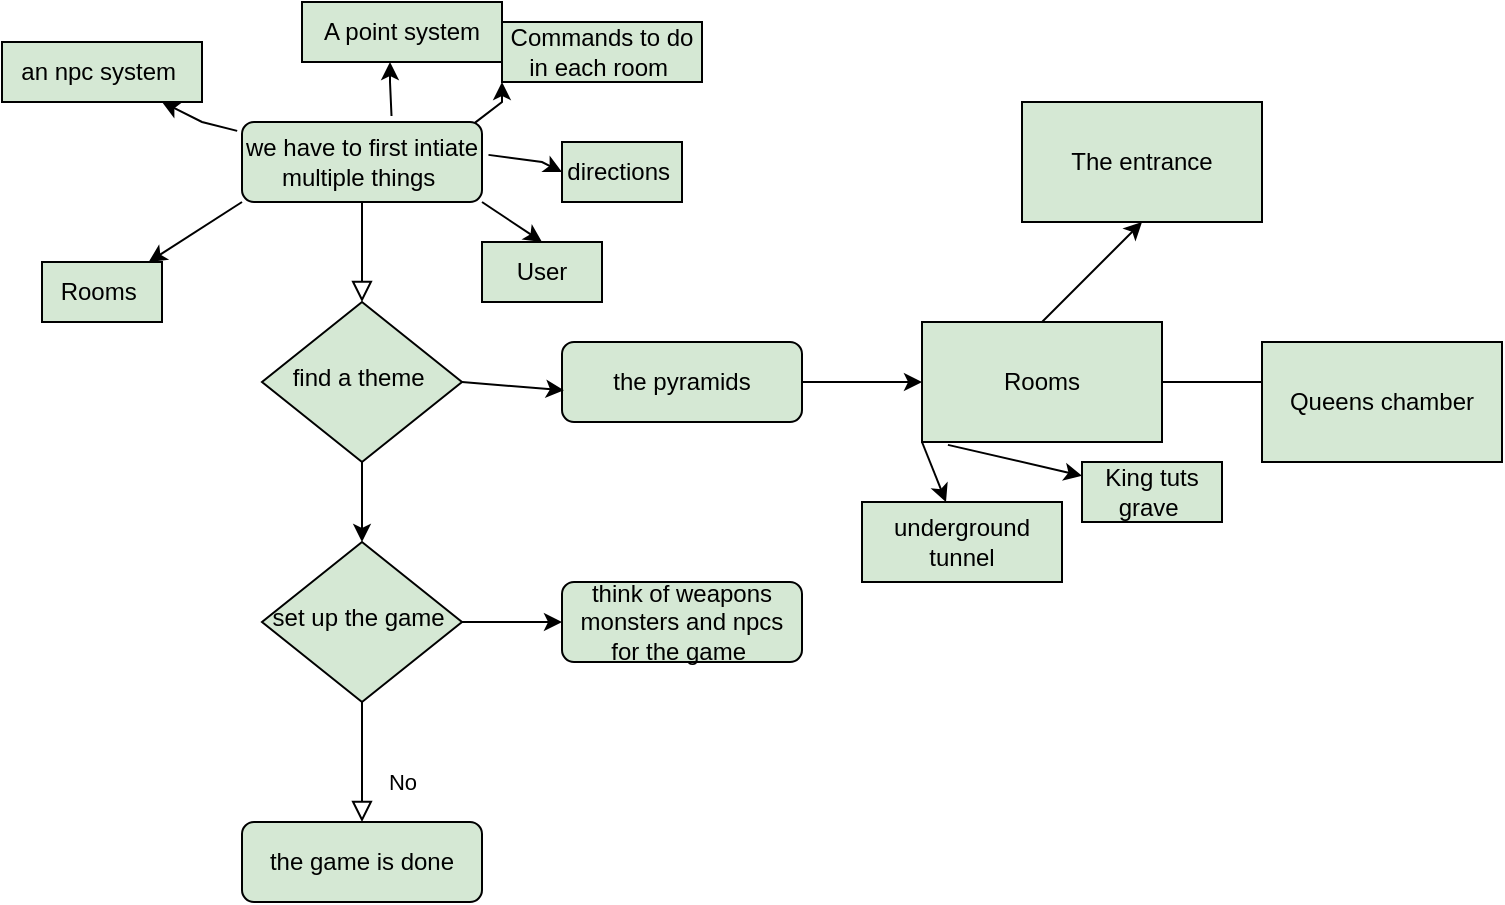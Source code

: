 <mxfile version="21.2.1" type="github">
  <diagram id="C5RBs43oDa-KdzZeNtuy" name="Page-1">
    <mxGraphModel dx="819" dy="422" grid="1" gridSize="10" guides="1" tooltips="1" connect="1" arrows="1" fold="1" page="1" pageScale="1" pageWidth="827" pageHeight="1169" math="0" shadow="0">
      <root>
        <mxCell id="WIyWlLk6GJQsqaUBKTNV-0" />
        <mxCell id="WIyWlLk6GJQsqaUBKTNV-1" parent="WIyWlLk6GJQsqaUBKTNV-0" />
        <mxCell id="FI132T4T9eKxhuGSnaW4-11" value="" style="rounded=0;html=1;jettySize=auto;orthogonalLoop=1;fontSize=11;endArrow=block;endFill=0;endSize=8;strokeWidth=1;shadow=0;labelBackgroundColor=none;edgeStyle=orthogonalEdgeStyle;fillColor=#d5e8d4;strokeColor=#000000;" parent="WIyWlLk6GJQsqaUBKTNV-1" source="FI132T4T9eKxhuGSnaW4-12" target="FI132T4T9eKxhuGSnaW4-13" edge="1">
          <mxGeometry relative="1" as="geometry" />
        </mxCell>
        <mxCell id="FI132T4T9eKxhuGSnaW4-12" value="we have to first intiate multiple things&amp;nbsp;" style="rounded=1;whiteSpace=wrap;html=1;fontSize=12;glass=0;strokeWidth=1;shadow=0;fillColor=#d5e8d4;strokeColor=#000000;" parent="WIyWlLk6GJQsqaUBKTNV-1" vertex="1">
          <mxGeometry x="160" y="80" width="120" height="40" as="geometry" />
        </mxCell>
        <mxCell id="FI132T4T9eKxhuGSnaW4-13" value="find a theme&amp;nbsp;" style="rhombus;whiteSpace=wrap;html=1;shadow=0;fontFamily=Helvetica;fontSize=12;align=center;strokeWidth=1;spacing=6;spacingTop=-4;fillColor=#d5e8d4;strokeColor=#000000;" parent="WIyWlLk6GJQsqaUBKTNV-1" vertex="1">
          <mxGeometry x="170" y="170" width="100" height="80" as="geometry" />
        </mxCell>
        <mxCell id="FI132T4T9eKxhuGSnaW4-14" value="the pyramids" style="rounded=1;whiteSpace=wrap;html=1;fontSize=12;glass=0;strokeWidth=1;shadow=0;fillColor=#d5e8d4;strokeColor=#000000;" parent="WIyWlLk6GJQsqaUBKTNV-1" vertex="1">
          <mxGeometry x="320" y="190" width="120" height="40" as="geometry" />
        </mxCell>
        <mxCell id="FI132T4T9eKxhuGSnaW4-15" value="No" style="rounded=0;html=1;jettySize=auto;orthogonalLoop=1;fontSize=11;endArrow=block;endFill=0;endSize=8;strokeWidth=1;shadow=0;labelBackgroundColor=none;edgeStyle=orthogonalEdgeStyle;fillColor=#d5e8d4;strokeColor=#000000;" parent="WIyWlLk6GJQsqaUBKTNV-1" source="FI132T4T9eKxhuGSnaW4-16" target="FI132T4T9eKxhuGSnaW4-17" edge="1">
          <mxGeometry x="0.333" y="20" relative="1" as="geometry">
            <mxPoint as="offset" />
          </mxGeometry>
        </mxCell>
        <mxCell id="FI132T4T9eKxhuGSnaW4-16" value="set up the game&amp;nbsp;" style="rhombus;whiteSpace=wrap;html=1;shadow=0;fontFamily=Helvetica;fontSize=12;align=center;strokeWidth=1;spacing=6;spacingTop=-4;fillColor=#d5e8d4;strokeColor=#000000;" parent="WIyWlLk6GJQsqaUBKTNV-1" vertex="1">
          <mxGeometry x="170" y="290" width="100" height="80" as="geometry" />
        </mxCell>
        <mxCell id="FI132T4T9eKxhuGSnaW4-17" value="the game is done" style="rounded=1;whiteSpace=wrap;html=1;fontSize=12;glass=0;strokeWidth=1;shadow=0;fillColor=#d5e8d4;strokeColor=#000000;" parent="WIyWlLk6GJQsqaUBKTNV-1" vertex="1">
          <mxGeometry x="160" y="430" width="120" height="40" as="geometry" />
        </mxCell>
        <mxCell id="FI132T4T9eKxhuGSnaW4-18" value="think of weapons monsters and npcs for the game&amp;nbsp;" style="rounded=1;whiteSpace=wrap;html=1;fontSize=12;glass=0;strokeWidth=1;shadow=0;fillColor=#d5e8d4;strokeColor=#000000;" parent="WIyWlLk6GJQsqaUBKTNV-1" vertex="1">
          <mxGeometry x="320" y="310" width="120" height="40" as="geometry" />
        </mxCell>
        <mxCell id="FI132T4T9eKxhuGSnaW4-19" value="" style="endArrow=classic;html=1;rounded=0;exitX=0;exitY=1;exitDx=0;exitDy=0;fillColor=#d5e8d4;strokeColor=#000000;" parent="WIyWlLk6GJQsqaUBKTNV-1" source="FI132T4T9eKxhuGSnaW4-12" target="FI132T4T9eKxhuGSnaW4-20" edge="1">
          <mxGeometry width="50" height="50" relative="1" as="geometry">
            <mxPoint x="150" y="90" as="sourcePoint" />
            <mxPoint x="120" y="150" as="targetPoint" />
            <Array as="points" />
          </mxGeometry>
        </mxCell>
        <mxCell id="FI132T4T9eKxhuGSnaW4-20" value="Rooms&amp;nbsp;" style="rounded=0;whiteSpace=wrap;html=1;fillColor=#d5e8d4;strokeColor=#000000;" parent="WIyWlLk6GJQsqaUBKTNV-1" vertex="1">
          <mxGeometry x="60" y="150" width="60" height="30" as="geometry" />
        </mxCell>
        <mxCell id="FI132T4T9eKxhuGSnaW4-21" value="User" style="rounded=0;whiteSpace=wrap;html=1;fillColor=#d5e8d4;strokeColor=#000000;" parent="WIyWlLk6GJQsqaUBKTNV-1" vertex="1">
          <mxGeometry x="280" y="140" width="60" height="30" as="geometry" />
        </mxCell>
        <mxCell id="FI132T4T9eKxhuGSnaW4-22" value="" style="endArrow=classic;html=1;rounded=0;exitX=0;exitY=1;exitDx=0;exitDy=0;entryX=0.5;entryY=0;entryDx=0;entryDy=0;fillColor=#d5e8d4;strokeColor=#000000;" parent="WIyWlLk6GJQsqaUBKTNV-1" target="FI132T4T9eKxhuGSnaW4-21" edge="1">
          <mxGeometry width="50" height="50" relative="1" as="geometry">
            <mxPoint x="280" y="120" as="sourcePoint" />
            <mxPoint x="233" y="150" as="targetPoint" />
            <Array as="points" />
          </mxGeometry>
        </mxCell>
        <mxCell id="FI132T4T9eKxhuGSnaW4-23" value="directions&amp;nbsp;" style="rounded=0;whiteSpace=wrap;html=1;fillColor=#d5e8d4;strokeColor=#000000;" parent="WIyWlLk6GJQsqaUBKTNV-1" vertex="1">
          <mxGeometry x="320" y="90" width="60" height="30" as="geometry" />
        </mxCell>
        <mxCell id="FI132T4T9eKxhuGSnaW4-24" value="" style="endArrow=classic;html=1;rounded=0;exitX=1.027;exitY=0.411;exitDx=0;exitDy=0;entryX=0;entryY=0.5;entryDx=0;entryDy=0;exitPerimeter=0;fillColor=#d5e8d4;strokeColor=#000000;" parent="WIyWlLk6GJQsqaUBKTNV-1" source="FI132T4T9eKxhuGSnaW4-12" target="FI132T4T9eKxhuGSnaW4-23" edge="1">
          <mxGeometry width="50" height="50" relative="1" as="geometry">
            <mxPoint x="290" y="130" as="sourcePoint" />
            <mxPoint x="320" y="150" as="targetPoint" />
            <Array as="points">
              <mxPoint x="310" y="100" />
            </Array>
          </mxGeometry>
        </mxCell>
        <mxCell id="FI132T4T9eKxhuGSnaW4-25" value="Commands to do in each room&amp;nbsp;" style="rounded=0;whiteSpace=wrap;html=1;fillColor=#d5e8d4;strokeColor=#000000;" parent="WIyWlLk6GJQsqaUBKTNV-1" vertex="1">
          <mxGeometry x="290" y="30" width="100" height="30" as="geometry" />
        </mxCell>
        <mxCell id="FI132T4T9eKxhuGSnaW4-26" value="" style="endArrow=classic;html=1;rounded=0;exitX=0.97;exitY=0.011;exitDx=0;exitDy=0;entryX=0;entryY=1;entryDx=0;entryDy=0;exitPerimeter=0;fillColor=#d5e8d4;strokeColor=#000000;" parent="WIyWlLk6GJQsqaUBKTNV-1" source="FI132T4T9eKxhuGSnaW4-12" target="FI132T4T9eKxhuGSnaW4-25" edge="1">
          <mxGeometry width="50" height="50" relative="1" as="geometry">
            <mxPoint x="293" y="106" as="sourcePoint" />
            <mxPoint x="330" y="115" as="targetPoint" />
            <Array as="points">
              <mxPoint x="290" y="70" />
            </Array>
          </mxGeometry>
        </mxCell>
        <mxCell id="FI132T4T9eKxhuGSnaW4-27" value="A point system" style="rounded=0;whiteSpace=wrap;html=1;fillColor=#d5e8d4;strokeColor=#000000;" parent="WIyWlLk6GJQsqaUBKTNV-1" vertex="1">
          <mxGeometry x="190" y="20" width="100" height="30" as="geometry" />
        </mxCell>
        <mxCell id="FI132T4T9eKxhuGSnaW4-28" value="" style="endArrow=classic;html=1;rounded=0;exitX=0.623;exitY=-0.075;exitDx=0;exitDy=0;entryX=0;entryY=1;entryDx=0;entryDy=0;exitPerimeter=0;fillColor=#d5e8d4;strokeColor=#000000;" parent="WIyWlLk6GJQsqaUBKTNV-1" source="FI132T4T9eKxhuGSnaW4-12" edge="1">
          <mxGeometry width="50" height="50" relative="1" as="geometry">
            <mxPoint x="220" y="70" as="sourcePoint" />
            <mxPoint x="234" y="50" as="targetPoint" />
            <Array as="points">
              <mxPoint x="234" y="60" />
            </Array>
          </mxGeometry>
        </mxCell>
        <mxCell id="FI132T4T9eKxhuGSnaW4-29" value="an npc system&amp;nbsp;" style="rounded=0;whiteSpace=wrap;html=1;fillColor=#d5e8d4;strokeColor=#000000;" parent="WIyWlLk6GJQsqaUBKTNV-1" vertex="1">
          <mxGeometry x="40" y="40" width="100" height="30" as="geometry" />
        </mxCell>
        <mxCell id="FI132T4T9eKxhuGSnaW4-30" value="" style="endArrow=classic;html=1;rounded=0;exitX=-0.02;exitY=0.111;exitDx=0;exitDy=0;exitPerimeter=0;fillColor=#d5e8d4;strokeColor=#000000;" parent="WIyWlLk6GJQsqaUBKTNV-1" source="FI132T4T9eKxhuGSnaW4-12" target="FI132T4T9eKxhuGSnaW4-29" edge="1">
          <mxGeometry width="50" height="50" relative="1" as="geometry">
            <mxPoint x="141" y="97" as="sourcePoint" />
            <mxPoint x="140" y="70" as="targetPoint" />
            <Array as="points">
              <mxPoint x="140" y="80" />
            </Array>
          </mxGeometry>
        </mxCell>
        <mxCell id="FI132T4T9eKxhuGSnaW4-31" value="" style="endArrow=classic;html=1;rounded=0;exitX=1;exitY=0.5;exitDx=0;exitDy=0;entryX=0.008;entryY=0.604;entryDx=0;entryDy=0;entryPerimeter=0;fillColor=#d5e8d4;strokeColor=#000000;" parent="WIyWlLk6GJQsqaUBKTNV-1" source="FI132T4T9eKxhuGSnaW4-13" target="FI132T4T9eKxhuGSnaW4-14" edge="1">
          <mxGeometry width="50" height="50" relative="1" as="geometry">
            <mxPoint x="300" y="200" as="sourcePoint" />
            <mxPoint x="350" y="150" as="targetPoint" />
          </mxGeometry>
        </mxCell>
        <mxCell id="FI132T4T9eKxhuGSnaW4-32" value="" style="endArrow=classic;html=1;rounded=0;exitX=0.5;exitY=1;exitDx=0;exitDy=0;entryX=0.5;entryY=0;entryDx=0;entryDy=0;fillColor=#d5e8d4;strokeColor=#000000;" parent="WIyWlLk6GJQsqaUBKTNV-1" source="FI132T4T9eKxhuGSnaW4-13" target="FI132T4T9eKxhuGSnaW4-16" edge="1">
          <mxGeometry width="50" height="50" relative="1" as="geometry">
            <mxPoint x="300" y="260" as="sourcePoint" />
            <mxPoint x="350" y="210" as="targetPoint" />
          </mxGeometry>
        </mxCell>
        <mxCell id="FI132T4T9eKxhuGSnaW4-33" value="" style="endArrow=classic;html=1;rounded=0;exitX=1;exitY=0.5;exitDx=0;exitDy=0;fillColor=#d5e8d4;strokeColor=#000000;" parent="WIyWlLk6GJQsqaUBKTNV-1" source="FI132T4T9eKxhuGSnaW4-16" target="FI132T4T9eKxhuGSnaW4-18" edge="1">
          <mxGeometry width="50" height="50" relative="1" as="geometry">
            <mxPoint x="300" y="260" as="sourcePoint" />
            <mxPoint x="350" y="210" as="targetPoint" />
          </mxGeometry>
        </mxCell>
        <mxCell id="86gCFXS3PYg3MGvFhMo6-1" value="" style="endArrow=classic;html=1;rounded=0;exitX=0;exitY=1;exitDx=0;exitDy=0;fillColor=#d5e8d4;strokeColor=#000000;" edge="1" parent="WIyWlLk6GJQsqaUBKTNV-1" source="86gCFXS3PYg3MGvFhMo6-4" target="86gCFXS3PYg3MGvFhMo6-2">
          <mxGeometry width="50" height="50" relative="1" as="geometry">
            <mxPoint x="440" y="320" as="sourcePoint" />
            <mxPoint x="370" y="260" as="targetPoint" />
          </mxGeometry>
        </mxCell>
        <mxCell id="86gCFXS3PYg3MGvFhMo6-2" value="underground tunnel" style="rounded=0;whiteSpace=wrap;html=1;fillColor=#d5e8d4;strokeColor=#000000;" vertex="1" parent="WIyWlLk6GJQsqaUBKTNV-1">
          <mxGeometry x="470" y="270" width="100" height="40" as="geometry" />
        </mxCell>
        <mxCell id="86gCFXS3PYg3MGvFhMo6-3" value="" style="endArrow=classic;html=1;rounded=0;exitX=1;exitY=0.5;exitDx=0;exitDy=0;fillColor=#d5e8d4;strokeColor=#000000;entryX=0;entryY=0.5;entryDx=0;entryDy=0;" edge="1" parent="WIyWlLk6GJQsqaUBKTNV-1" source="FI132T4T9eKxhuGSnaW4-14" target="86gCFXS3PYg3MGvFhMo6-4">
          <mxGeometry width="50" height="50" relative="1" as="geometry">
            <mxPoint x="440" y="310" as="sourcePoint" />
            <mxPoint x="480" y="210" as="targetPoint" />
          </mxGeometry>
        </mxCell>
        <mxCell id="86gCFXS3PYg3MGvFhMo6-11" style="edgeStyle=orthogonalEdgeStyle;rounded=0;orthogonalLoop=1;jettySize=auto;html=1;exitX=1;exitY=0.5;exitDx=0;exitDy=0;entryX=0.083;entryY=0.333;entryDx=0;entryDy=0;entryPerimeter=0;fillColor=#d5e8d4;strokeColor=#000000;" edge="1" parent="WIyWlLk6GJQsqaUBKTNV-1" source="86gCFXS3PYg3MGvFhMo6-4" target="86gCFXS3PYg3MGvFhMo6-9">
          <mxGeometry relative="1" as="geometry" />
        </mxCell>
        <mxCell id="86gCFXS3PYg3MGvFhMo6-4" value="Rooms" style="rounded=0;whiteSpace=wrap;html=1;fillColor=#d5e8d4;strokeColor=#000000;" vertex="1" parent="WIyWlLk6GJQsqaUBKTNV-1">
          <mxGeometry x="500" y="180" width="120" height="60" as="geometry" />
        </mxCell>
        <mxCell id="86gCFXS3PYg3MGvFhMo6-6" value="" style="endArrow=classic;html=1;rounded=0;fillColor=#d5e8d4;strokeColor=#000000;" edge="1" parent="WIyWlLk6GJQsqaUBKTNV-1">
          <mxGeometry width="50" height="50" relative="1" as="geometry">
            <mxPoint x="560" y="180" as="sourcePoint" />
            <mxPoint x="610" y="130" as="targetPoint" />
          </mxGeometry>
        </mxCell>
        <mxCell id="86gCFXS3PYg3MGvFhMo6-7" value="" style="endArrow=classic;html=1;rounded=0;exitX=0.108;exitY=1.024;exitDx=0;exitDy=0;exitPerimeter=0;fillColor=#d5e8d4;strokeColor=#000000;" edge="1" parent="WIyWlLk6GJQsqaUBKTNV-1" source="86gCFXS3PYg3MGvFhMo6-4" target="86gCFXS3PYg3MGvFhMo6-8">
          <mxGeometry width="50" height="50" relative="1" as="geometry">
            <mxPoint x="450" y="290" as="sourcePoint" />
            <mxPoint x="620" y="300" as="targetPoint" />
          </mxGeometry>
        </mxCell>
        <mxCell id="86gCFXS3PYg3MGvFhMo6-8" value="King tuts grave&amp;nbsp;" style="rounded=0;whiteSpace=wrap;html=1;fillColor=#d5e8d4;strokeColor=#000000;" vertex="1" parent="WIyWlLk6GJQsqaUBKTNV-1">
          <mxGeometry x="580" y="250" width="70" height="30" as="geometry" />
        </mxCell>
        <mxCell id="86gCFXS3PYg3MGvFhMo6-9" value="Queens chamber" style="rounded=0;whiteSpace=wrap;html=1;fillColor=#d5e8d4;strokeColor=#000000;" vertex="1" parent="WIyWlLk6GJQsqaUBKTNV-1">
          <mxGeometry x="670" y="190" width="120" height="60" as="geometry" />
        </mxCell>
        <mxCell id="86gCFXS3PYg3MGvFhMo6-12" value="The entrance" style="rounded=0;whiteSpace=wrap;html=1;fillColor=#d5e8d4;strokeColor=#000000;" vertex="1" parent="WIyWlLk6GJQsqaUBKTNV-1">
          <mxGeometry x="550" y="70" width="120" height="60" as="geometry" />
        </mxCell>
      </root>
    </mxGraphModel>
  </diagram>
</mxfile>
